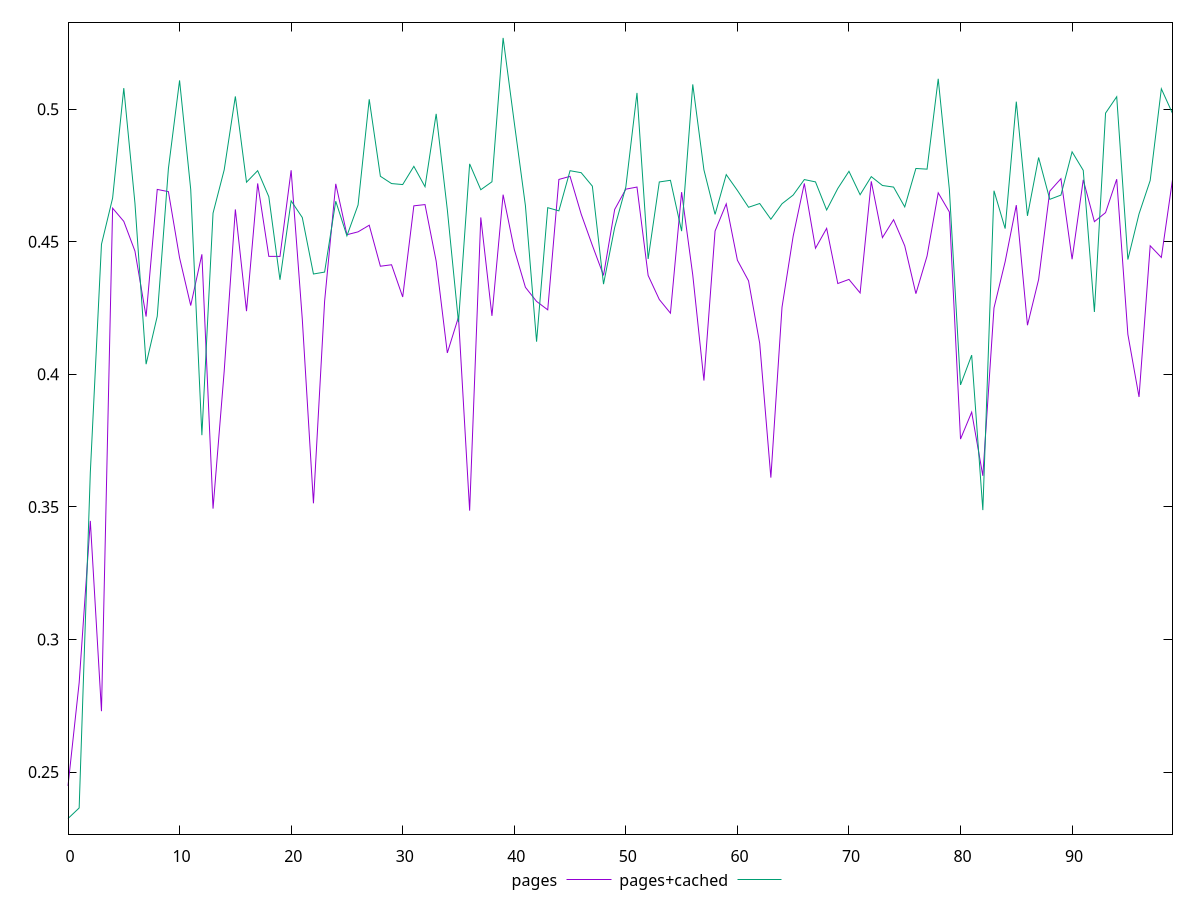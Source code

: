 reset

$pages <<EOF
0 0.24479122788838795
1 0.28369336575887844
2 0.3447189488798773
3 0.27296447024535087
4 0.4626454912058856
5 0.4576790687775248
6 0.44646875357113885
7 0.421773086648336
8 0.4697218991795758
9 0.4688846382343701
10 0.44394132774327233
11 0.425936505767757
12 0.4452493638509726
13 0.34934618222253505
14 0.4011758763981665
15 0.4621804841517077
16 0.4238095347603572
17 0.47198384338376637
18 0.444480122570498
19 0.4444593463100185
20 0.4769530144710857
21 0.42080469712717183
22 0.35135020690255425
23 0.42753583812761475
24 0.47182476273014373
25 0.45265042076337125
26 0.4537250187838061
27 0.4562247370173663
28 0.4407554450690423
29 0.4413106530161176
30 0.4291605459719616
31 0.46353243755223345
32 0.46400357261277864
33 0.44265371543205345
34 0.4080656317461704
35 0.42156724141614615
36 0.34858726635515735
37 0.45915755596703245
38 0.42204458776293224
39 0.4677471973507846
40 0.4471101523432665
41 0.432800714454452
42 0.42748871344125283
43 0.4243150097212164
44 0.47349043124710133
45 0.47464767538326436
46 0.46038350170921505
47 0.4486223406675498
48 0.43730785510552744
49 0.4621642164725523
50 0.46981709464943877
51 0.4706139854460284
52 0.4372794273502732
53 0.42820913497343355
54 0.42305942378031713
55 0.4687059973690653
56 0.4374288739546688
57 0.39763349450488655
58 0.4540330803731373
59 0.4642717915093644
60 0.44302998034081925
61 0.43524446993540894
62 0.41167787999486655
63 0.3610328359813883
64 0.42530393041678166
65 0.4521293080893514
66 0.4719712973260532
67 0.44754635463659836
68 0.4550372285173542
69 0.4342344165590252
70 0.4357864250745513
71 0.43068484262817663
72 0.4727665731583764
73 0.4515505492732861
74 0.4583052751000479
75 0.448442255053463
76 0.4304024685162935
77 0.44460439120861833
78 0.4684282008184871
79 0.4612257370175628
80 0.37557602538241325
81 0.38573003873121176
82 0.3617159557380033
83 0.42504200180187696
84 0.4424700426198514
85 0.463791219693927
86 0.4185071494595368
87 0.43574080109575275
88 0.4690771036476394
89 0.47377701076178075
90 0.4433853684275313
91 0.4733475279714729
92 0.4575708463045537
93 0.460978267681757
94 0.47357748569124136
95 0.41506331359328213
96 0.3914554018937915
97 0.44847110623620445
98 0.44406282115512546
99 0.47336287472568683
EOF

$pagesCached <<EOF
0 0.23248708341024593
1 0.23646393821981257
2 0.36294342657837525
3 0.44902354401664124
4 0.4664795741287502
5 0.5079151503844619
6 0.46452380693679124
7 0.4038191086345217
8 0.4219129511440521
9 0.4775939890002585
10 0.5108317236619914
11 0.4696961910229024
12 0.37705617728189816
13 0.460785989448034
14 0.47709675672090773
15 0.5047983676815445
16 0.4724461738728673
17 0.4767863414671426
18 0.46696459121678735
19 0.4356332911097489
20 0.46540890890287634
21 0.4591296650096028
22 0.4378304041790605
23 0.4385474128038968
24 0.465279468153706
25 0.45221053927627375
26 0.4638639226592782
27 0.503710437742352
28 0.4746781669000925
29 0.47192830055788315
30 0.4715551185530274
31 0.47841933608106774
32 0.4707426465674863
33 0.49821590341606276
34 0.46206599108084456
35 0.41968799762755105
36 0.4793538847376414
37 0.4696035985752552
38 0.47260468782015413
39 0.5268569670300244
40 0.49495152026483696
41 0.46359404635613166
42 0.4122932306329108
43 0.4628381249905742
44 0.46163899523193563
45 0.47677736314197544
46 0.4760251092677917
47 0.4709531761293849
48 0.43399988037759113
49 0.45532895026036174
50 0.47063712894061255
51 0.506110868173005
52 0.44349689708875184
53 0.4725409350247879
54 0.4731558198726436
55 0.45399437783706154
56 0.5093223993224264
57 0.47710282160598333
58 0.46029613623685817
59 0.47530258901036965
60 0.46934571629370786
61 0.4629852129463118
62 0.46440898200559433
63 0.45847704148849944
64 0.46431894986191125
65 0.46759556301764266
66 0.47343520968279174
67 0.472561135587571
68 0.4619683751970174
69 0.470090395511766
70 0.47655154894103413
71 0.4677193475369333
72 0.4745468487074366
73 0.4712057248989429
74 0.4706004769214638
75 0.4631260952774399
76 0.4776171706338257
77 0.47736517381719357
78 0.5114321992492552
79 0.4697238545972383
80 0.3960037836102001
81 0.4072365966249398
82 0.34879273730768245
83 0.4692256556671892
84 0.4549524748491603
85 0.5028214460196662
86 0.4597505115416473
87 0.4817646168562296
88 0.46597826763412864
89 0.46757400324024373
90 0.48389839708138316
91 0.4769095426245283
92 0.4235027857288396
93 0.498493331311232
94 0.5046743864340278
95 0.4432844558500271
96 0.4604905420159129
97 0.4730809699933654
98 0.5076699904689941
99 0.498397749692554
EOF

set key outside below
set xrange [0:99]
set yrange [0.22659968573785036:0.5327443647024199]
set trange [0.22659968573785036:0.5327443647024199]
set terminal svg size 640, 520 enhanced background rgb 'white'
set output "report_00019_2021-02-10T18-14-37.922Z//meta/pScore/comparison/line/0_vs_1.svg"

plot $pages title "pages" with line, \
     $pagesCached title "pages+cached" with line

reset
